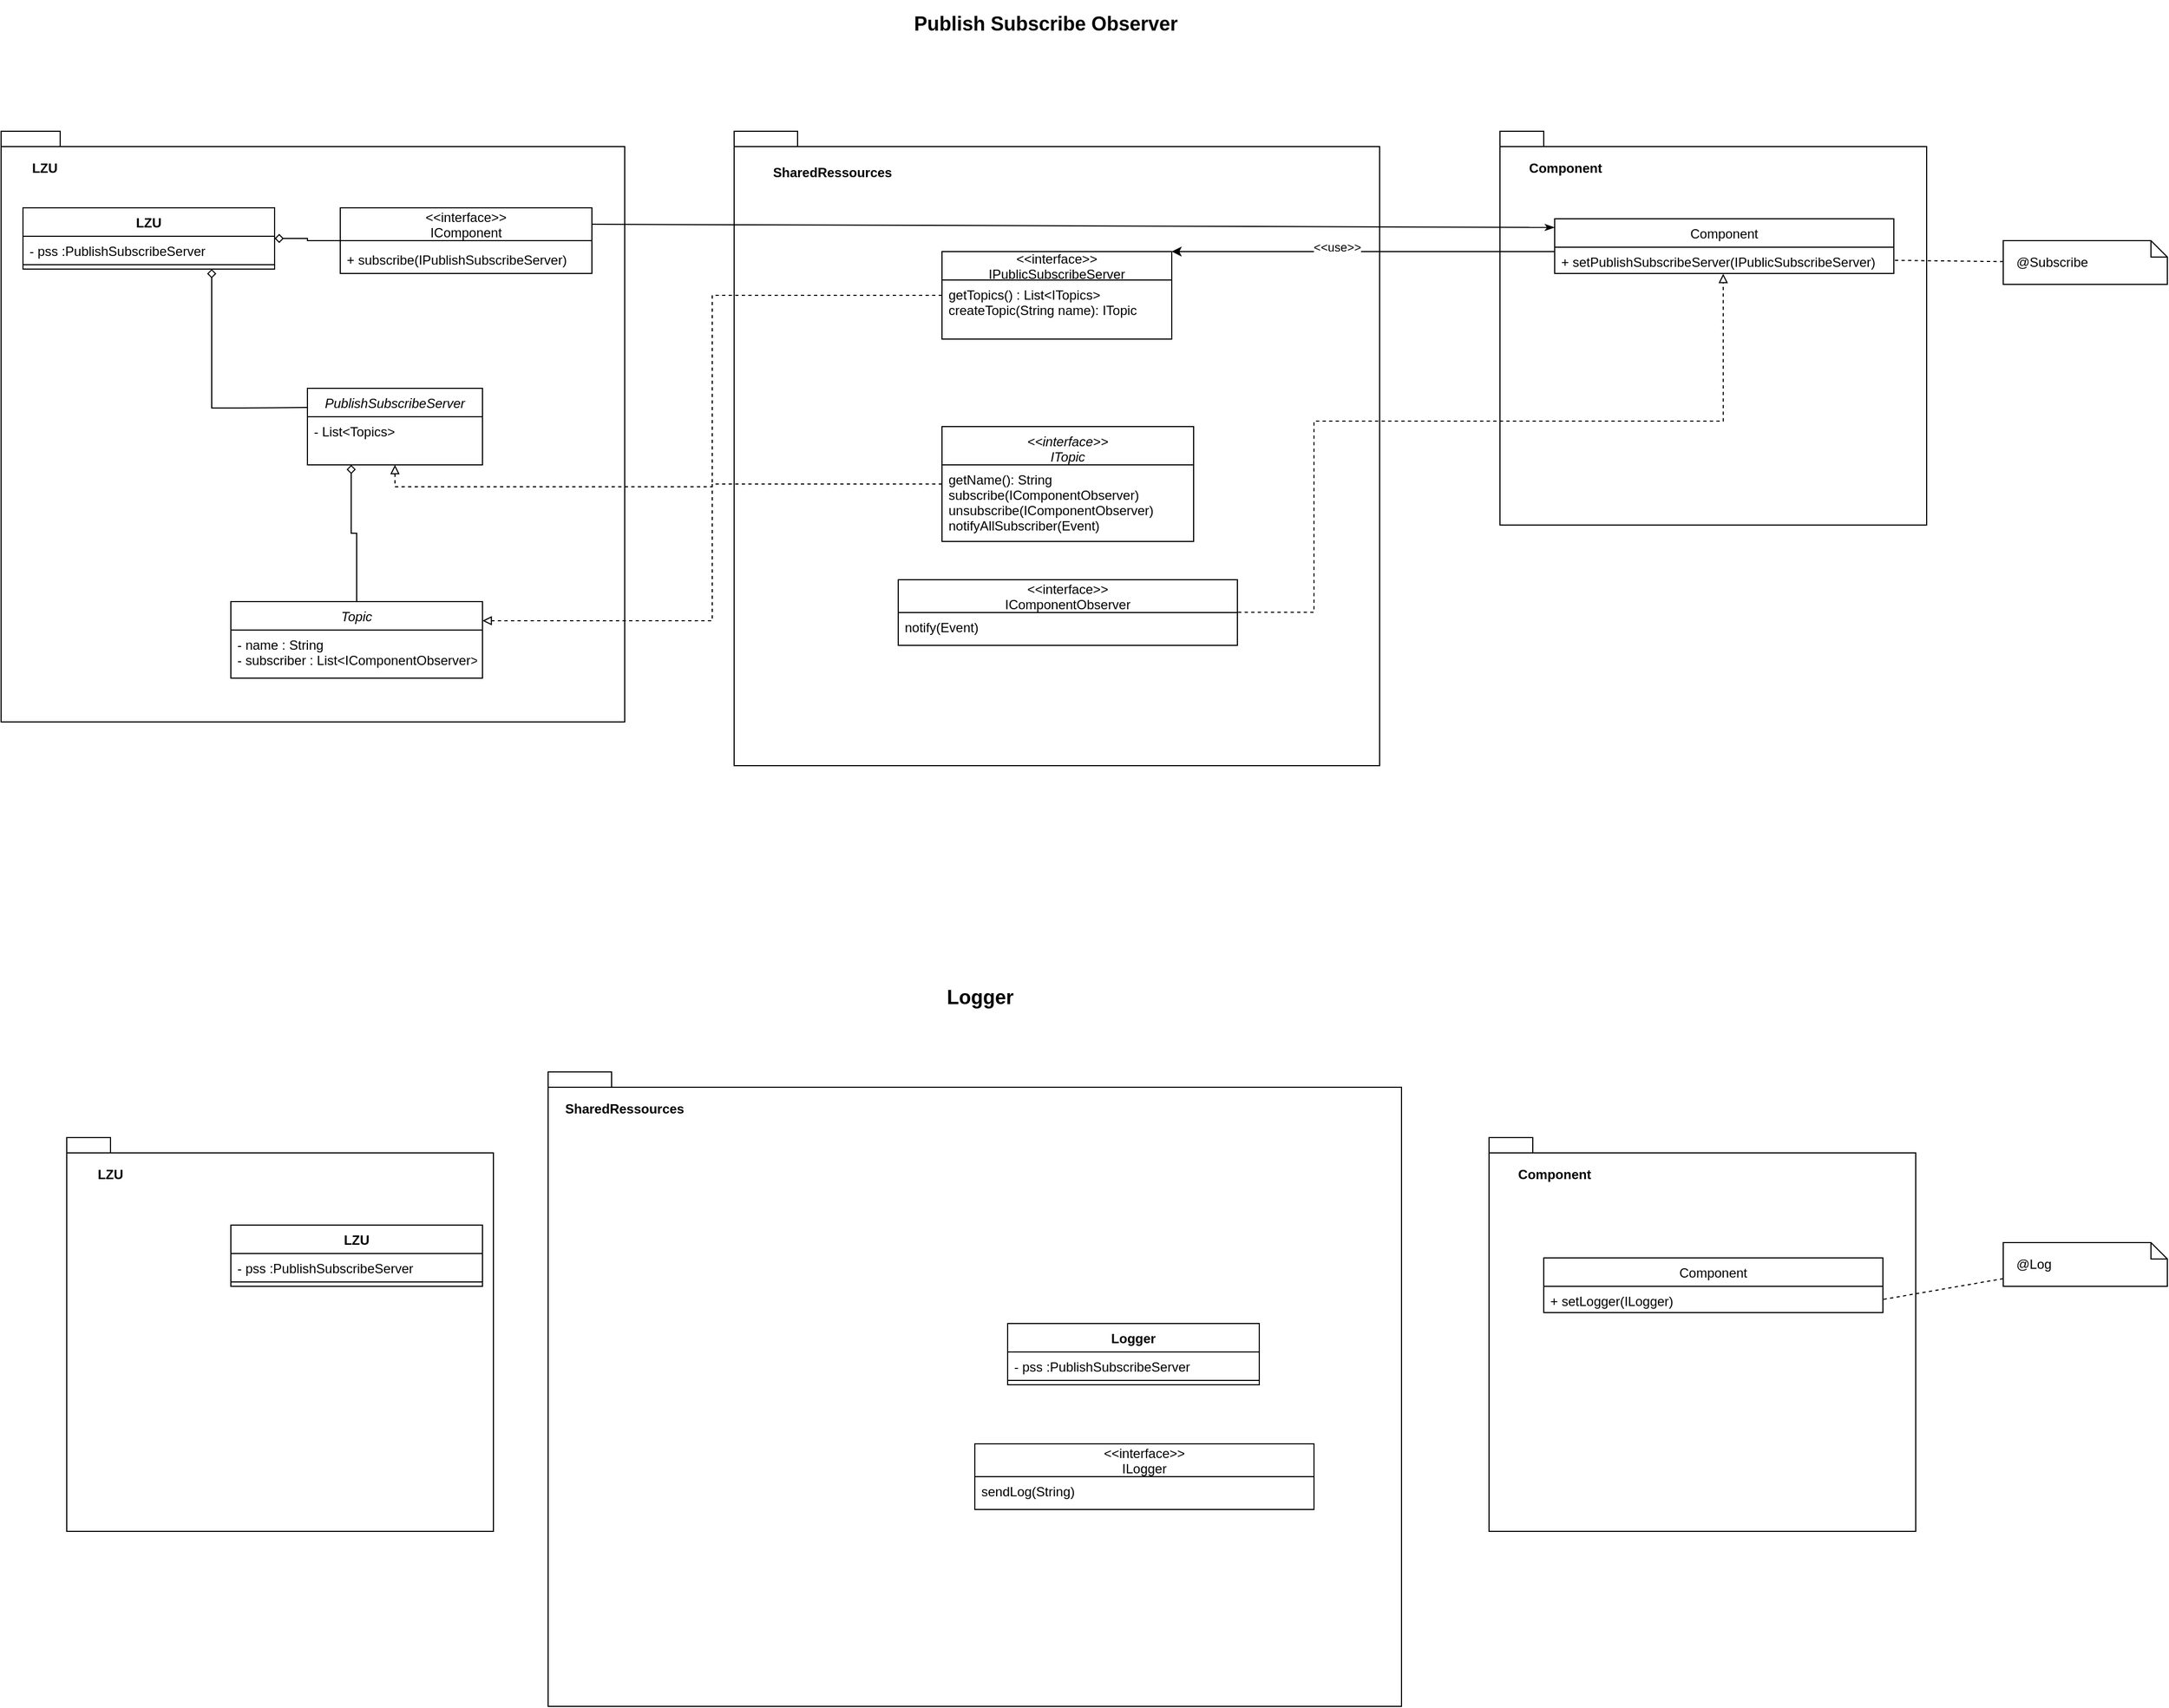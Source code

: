 <mxfile version="13.9.9" type="device"><diagram id="C5RBs43oDa-KdzZeNtuy" name="Page-1"><mxGraphModel dx="2705" dy="1915" grid="1" gridSize="10" guides="1" tooltips="1" connect="1" arrows="1" fold="1" page="1" pageScale="1" pageWidth="827" pageHeight="1169" math="0" shadow="0"><root><mxCell id="WIyWlLk6GJQsqaUBKTNV-0"/><mxCell id="WIyWlLk6GJQsqaUBKTNV-1" parent="WIyWlLk6GJQsqaUBKTNV-0"/><mxCell id="X-24E97e-l4jua4062h0-36" value="" style="shape=folder;fontStyle=1;spacingTop=10;tabWidth=40;tabHeight=14;tabPosition=left;html=1;" vertex="1" parent="WIyWlLk6GJQsqaUBKTNV-1"><mxGeometry x="110" y="790" width="780" height="580" as="geometry"/></mxCell><mxCell id="BnRKgFzPr5pJVzJvPGHO-8" value="" style="shape=folder;fontStyle=1;spacingTop=10;tabWidth=40;tabHeight=14;tabPosition=left;html=1;" parent="WIyWlLk6GJQsqaUBKTNV-1" vertex="1"><mxGeometry x="980" y="-70" width="390" height="360" as="geometry"/></mxCell><mxCell id="BnRKgFzPr5pJVzJvPGHO-5" value="" style="shape=folder;fontStyle=1;spacingTop=10;tabWidth=40;tabHeight=14;tabPosition=left;html=1;" parent="WIyWlLk6GJQsqaUBKTNV-1" vertex="1"><mxGeometry x="280" y="-70" width="590" height="580" as="geometry"/></mxCell><mxCell id="BnRKgFzPr5pJVzJvPGHO-2" value="" style="shape=folder;fontStyle=1;spacingTop=10;tabWidth=40;tabHeight=14;tabPosition=left;html=1;" parent="WIyWlLk6GJQsqaUBKTNV-1" vertex="1"><mxGeometry x="-390" y="-70" width="570" height="540" as="geometry"/></mxCell><mxCell id="zkfFHV4jXpPFQw0GAbJ--0" value="PublishSubscribeServer" style="swimlane;fontStyle=2;align=center;verticalAlign=top;childLayout=stackLayout;horizontal=1;startSize=26;horizontalStack=0;resizeParent=1;resizeLast=0;collapsible=1;marginBottom=0;rounded=0;shadow=0;strokeWidth=1;" parent="WIyWlLk6GJQsqaUBKTNV-1" vertex="1"><mxGeometry x="-110" y="165" width="160" height="70" as="geometry"><mxRectangle x="230" y="140" width="160" height="26" as="alternateBounds"/></mxGeometry></mxCell><mxCell id="zkfFHV4jXpPFQw0GAbJ--1" value="- List&lt;Topics&gt;" style="text;align=left;verticalAlign=top;spacingLeft=4;spacingRight=4;overflow=hidden;rotatable=0;points=[[0,0.5],[1,0.5]];portConstraint=eastwest;" parent="zkfFHV4jXpPFQw0GAbJ--0" vertex="1"><mxGeometry y="26" width="160" height="26" as="geometry"/></mxCell><mxCell id="Ol4nu-5KgkOhucdj2avy-14" style="edgeStyle=orthogonalEdgeStyle;rounded=0;orthogonalLoop=1;jettySize=auto;html=1;entryX=0.5;entryY=1;entryDx=0;entryDy=0;startArrow=none;startFill=0;endArrow=block;endFill=0;dashed=1;" parent="WIyWlLk6GJQsqaUBKTNV-1" source="Ol4nu-5KgkOhucdj2avy-10" target="zkfFHV4jXpPFQw0GAbJ--0" edge="1"><mxGeometry relative="1" as="geometry"/></mxCell><mxCell id="Ol4nu-5KgkOhucdj2avy-10" value="&lt;&lt;interface&gt;&gt;&#10;IPublicSubscribeServer" style="swimlane;fontStyle=0;childLayout=stackLayout;horizontal=1;startSize=26;fillColor=none;horizontalStack=0;resizeParent=1;resizeParentMax=0;resizeLast=0;collapsible=1;marginBottom=0;" parent="WIyWlLk6GJQsqaUBKTNV-1" vertex="1"><mxGeometry x="470" y="40" width="210" height="80" as="geometry"/></mxCell><mxCell id="Ol4nu-5KgkOhucdj2avy-11" value="getTopics() : List&lt;ITopics&gt;&#10;createTopic(String name): ITopic&#10;" style="text;strokeColor=none;fillColor=none;align=left;verticalAlign=top;spacingLeft=4;spacingRight=4;overflow=hidden;rotatable=0;points=[[0,0.5],[1,0.5]];portConstraint=eastwest;" parent="Ol4nu-5KgkOhucdj2avy-10" vertex="1"><mxGeometry y="26" width="210" height="54" as="geometry"/></mxCell><mxCell id="Ol4nu-5KgkOhucdj2avy-15" value="Topic" style="swimlane;fontStyle=2;align=center;verticalAlign=top;childLayout=stackLayout;horizontal=1;startSize=26;horizontalStack=0;resizeParent=1;resizeLast=0;collapsible=1;marginBottom=0;rounded=0;shadow=0;strokeWidth=1;" parent="WIyWlLk6GJQsqaUBKTNV-1" vertex="1"><mxGeometry x="-180" y="360" width="230" height="70" as="geometry"><mxRectangle x="230" y="140" width="160" height="26" as="alternateBounds"/></mxGeometry></mxCell><mxCell id="Ol4nu-5KgkOhucdj2avy-16" value="- name : String&#10;- subscriber : List&lt;IComponentObserver&gt;&#10;&#10;Topic(name : String)" style="text;align=left;verticalAlign=top;spacingLeft=4;spacingRight=4;overflow=hidden;rotatable=0;points=[[0,0.5],[1,0.5]];portConstraint=eastwest;" parent="Ol4nu-5KgkOhucdj2avy-15" vertex="1"><mxGeometry y="26" width="230" height="44" as="geometry"/></mxCell><mxCell id="Ol4nu-5KgkOhucdj2avy-21" style="edgeStyle=orthogonalEdgeStyle;rounded=0;orthogonalLoop=1;jettySize=auto;html=1;entryX=1;entryY=0.25;entryDx=0;entryDy=0;dashed=1;startArrow=none;startFill=0;endArrow=block;endFill=0;" parent="WIyWlLk6GJQsqaUBKTNV-1" source="Ol4nu-5KgkOhucdj2avy-18" target="Ol4nu-5KgkOhucdj2avy-15" edge="1"><mxGeometry relative="1" as="geometry"/></mxCell><mxCell id="Ol4nu-5KgkOhucdj2avy-18" value="&lt;&lt;interface&gt;&gt;&#10;ITopic" style="swimlane;fontStyle=2;align=center;verticalAlign=top;childLayout=stackLayout;horizontal=1;startSize=35;horizontalStack=0;resizeParent=1;resizeLast=0;collapsible=1;marginBottom=0;rounded=0;shadow=0;strokeWidth=1;" parent="WIyWlLk6GJQsqaUBKTNV-1" vertex="1"><mxGeometry x="470" y="200" width="230" height="105" as="geometry"><mxRectangle x="230" y="140" width="160" height="26" as="alternateBounds"/></mxGeometry></mxCell><mxCell id="Ol4nu-5KgkOhucdj2avy-19" value="getName(): String&#10;subscribe(IComponentObserver)&#10;unsubscribe(IComponentObserver)&#10;notifyAllSubscriber(Event)" style="text;align=left;verticalAlign=top;spacingLeft=4;spacingRight=4;overflow=hidden;rotatable=0;points=[[0,0.5],[1,0.5]];portConstraint=eastwest;" parent="Ol4nu-5KgkOhucdj2avy-18" vertex="1"><mxGeometry y="35" width="230" height="4" as="geometry"/></mxCell><mxCell id="X-24E97e-l4jua4062h0-0" style="edgeStyle=orthogonalEdgeStyle;rounded=0;orthogonalLoop=1;jettySize=auto;html=1;entryX=1;entryY=0;entryDx=0;entryDy=0;exitX=0;exitY=0.5;exitDx=0;exitDy=0;" edge="1" parent="WIyWlLk6GJQsqaUBKTNV-1" source="Ol4nu-5KgkOhucdj2avy-23" target="Ol4nu-5KgkOhucdj2avy-10"><mxGeometry relative="1" as="geometry"><Array as="points"><mxPoint x="1030" y="40"/></Array></mxGeometry></mxCell><mxCell id="X-24E97e-l4jua4062h0-1" value="&amp;lt;&amp;lt;use&amp;gt;&amp;gt;" style="edgeLabel;html=1;align=center;verticalAlign=middle;resizable=0;points=[];" vertex="1" connectable="0" parent="X-24E97e-l4jua4062h0-0"><mxGeometry x="-0.175" y="-2" relative="1" as="geometry"><mxPoint x="-60" y="-2" as="offset"/></mxGeometry></mxCell><mxCell id="Ol4nu-5KgkOhucdj2avy-22" value="Component" style="swimlane;fontStyle=0;childLayout=stackLayout;horizontal=1;startSize=26;fillColor=none;horizontalStack=0;resizeParent=1;resizeParentMax=0;resizeLast=0;collapsible=1;marginBottom=0;" parent="WIyWlLk6GJQsqaUBKTNV-1" vertex="1"><mxGeometry x="1030" y="10" width="310" height="50" as="geometry"/></mxCell><mxCell id="Ol4nu-5KgkOhucdj2avy-23" value="+ setPublishSubscribeServer(IPublicSubscribeServer)" style="text;strokeColor=none;fillColor=none;align=left;verticalAlign=top;spacingLeft=4;spacingRight=4;overflow=hidden;rotatable=0;points=[[0,0.5],[1,0.5]];portConstraint=eastwest;" parent="Ol4nu-5KgkOhucdj2avy-22" vertex="1"><mxGeometry y="26" width="310" height="24" as="geometry"/></mxCell><mxCell id="Ol4nu-5KgkOhucdj2avy-31" style="edgeStyle=orthogonalEdgeStyle;rounded=0;orthogonalLoop=1;jettySize=auto;html=1;entryX=0.497;entryY=1.013;entryDx=0;entryDy=0;entryPerimeter=0;dashed=1;startArrow=none;startFill=0;endArrow=block;endFill=0;exitX=1.002;exitY=-0.007;exitDx=0;exitDy=0;exitPerimeter=0;" parent="WIyWlLk6GJQsqaUBKTNV-1" source="Ol4nu-5KgkOhucdj2avy-30" target="Ol4nu-5KgkOhucdj2avy-23" edge="1"><mxGeometry relative="1" as="geometry"><Array as="points"><mxPoint x="810" y="370"/><mxPoint x="810" y="195"/><mxPoint x="1184" y="195"/></Array></mxGeometry></mxCell><mxCell id="Ol4nu-5KgkOhucdj2avy-29" value="&lt;&lt;interface&gt;&gt;&#10;IComponentObserver" style="swimlane;fontStyle=0;childLayout=stackLayout;horizontal=1;startSize=30;fillColor=none;horizontalStack=0;resizeParent=1;resizeParentMax=0;resizeLast=0;collapsible=1;marginBottom=0;" parent="WIyWlLk6GJQsqaUBKTNV-1" vertex="1"><mxGeometry x="430" y="340" width="310" height="60" as="geometry"/></mxCell><mxCell id="Ol4nu-5KgkOhucdj2avy-30" value="notify(Event)" style="text;strokeColor=none;fillColor=none;align=left;verticalAlign=top;spacingLeft=4;spacingRight=4;overflow=hidden;rotatable=0;points=[[0,0.5],[1,0.5]];portConstraint=eastwest;" parent="Ol4nu-5KgkOhucdj2avy-29" vertex="1"><mxGeometry y="30" width="310" height="30" as="geometry"/></mxCell><mxCell id="X-24E97e-l4jua4062h0-59" style="edgeStyle=orthogonalEdgeStyle;rounded=0;orthogonalLoop=1;jettySize=auto;html=1;entryX=0;entryY=0.25;entryDx=0;entryDy=0;startArrow=diamond;startFill=0;endArrow=none;endFill=0;fontSize=18;exitX=0.75;exitY=1;exitDx=0;exitDy=0;" edge="1" parent="WIyWlLk6GJQsqaUBKTNV-1" source="Ol4nu-5KgkOhucdj2avy-32" target="zkfFHV4jXpPFQw0GAbJ--0"><mxGeometry relative="1" as="geometry"><mxPoint x="-170" y="60" as="sourcePoint"/><Array as="points"><mxPoint x="-197" y="183"/><mxPoint x="-170" y="183"/></Array></mxGeometry></mxCell><mxCell id="X-24E97e-l4jua4062h0-60" style="edgeStyle=orthogonalEdgeStyle;rounded=0;orthogonalLoop=1;jettySize=auto;html=1;entryX=0;entryY=0.5;entryDx=0;entryDy=0;startArrow=diamond;startFill=0;endArrow=none;endFill=0;fontSize=18;" edge="1" parent="WIyWlLk6GJQsqaUBKTNV-1" source="Ol4nu-5KgkOhucdj2avy-32" target="X-24E97e-l4jua4062h0-57"><mxGeometry relative="1" as="geometry"/></mxCell><mxCell id="Ol4nu-5KgkOhucdj2avy-32" value="LZU" style="swimlane;fontStyle=1;align=center;verticalAlign=top;childLayout=stackLayout;horizontal=1;startSize=26;horizontalStack=0;resizeParent=1;resizeParentMax=0;resizeLast=0;collapsible=1;marginBottom=0;" parent="WIyWlLk6GJQsqaUBKTNV-1" vertex="1"><mxGeometry x="-370" width="230" height="56" as="geometry"/></mxCell><mxCell id="Ol4nu-5KgkOhucdj2avy-33" value="- pss :PublishSubscribeServer" style="text;strokeColor=none;fillColor=none;align=left;verticalAlign=top;spacingLeft=4;spacingRight=4;overflow=hidden;rotatable=0;points=[[0,0.5],[1,0.5]];portConstraint=eastwest;" parent="Ol4nu-5KgkOhucdj2avy-32" vertex="1"><mxGeometry y="26" width="230" height="22" as="geometry"/></mxCell><mxCell id="Ol4nu-5KgkOhucdj2avy-34" value="" style="line;strokeWidth=1;fillColor=none;align=left;verticalAlign=middle;spacingTop=-1;spacingLeft=3;spacingRight=3;rotatable=0;labelPosition=right;points=[];portConstraint=eastwest;" parent="Ol4nu-5KgkOhucdj2avy-32" vertex="1"><mxGeometry y="48" width="230" height="8" as="geometry"/></mxCell><mxCell id="Ol4nu-5KgkOhucdj2avy-36" style="rounded=0;orthogonalLoop=1;jettySize=auto;html=1;entryX=0;entryY=0.159;entryDx=0;entryDy=0;startArrow=none;startFill=0;endArrow=classicThin;endFill=1;exitX=1;exitY=0.25;exitDx=0;exitDy=0;entryPerimeter=0;" parent="WIyWlLk6GJQsqaUBKTNV-1" source="X-24E97e-l4jua4062h0-57" target="Ol4nu-5KgkOhucdj2avy-22" edge="1"><mxGeometry relative="1" as="geometry"/></mxCell><mxCell id="BnRKgFzPr5pJVzJvPGHO-6" value="SharedRessources" style="text;align=center;fontStyle=1;verticalAlign=middle;spacingLeft=3;spacingRight=3;strokeColor=none;rotatable=0;points=[[0,0.5],[1,0.5]];portConstraint=eastwest;" parent="WIyWlLk6GJQsqaUBKTNV-1" vertex="1"><mxGeometry x="330" y="-46" width="80" height="26" as="geometry"/></mxCell><mxCell id="BnRKgFzPr5pJVzJvPGHO-7" value="LZU" style="text;align=center;fontStyle=1;verticalAlign=middle;spacingLeft=3;spacingRight=3;strokeColor=none;rotatable=0;points=[[0,0.5],[1,0.5]];portConstraint=eastwest;" parent="WIyWlLk6GJQsqaUBKTNV-1" vertex="1"><mxGeometry x="-390" y="-50" width="80" height="26" as="geometry"/></mxCell><mxCell id="BnRKgFzPr5pJVzJvPGHO-9" value="Component" style="text;align=center;fontStyle=1;verticalAlign=middle;spacingLeft=3;spacingRight=3;strokeColor=none;rotatable=0;points=[[0,0.5],[1,0.5]];portConstraint=eastwest;" parent="WIyWlLk6GJQsqaUBKTNV-1" vertex="1"><mxGeometry x="1000" y="-50" width="80" height="26" as="geometry"/></mxCell><mxCell id="X-24E97e-l4jua4062h0-3" style="edgeStyle=orthogonalEdgeStyle;rounded=0;orthogonalLoop=1;jettySize=auto;html=1;startArrow=diamond;startFill=0;endArrow=none;endFill=0;exitX=0.25;exitY=1;exitDx=0;exitDy=0;entryX=0.5;entryY=0;entryDx=0;entryDy=0;" edge="1" parent="WIyWlLk6GJQsqaUBKTNV-1" source="zkfFHV4jXpPFQw0GAbJ--0" target="Ol4nu-5KgkOhucdj2avy-15"><mxGeometry relative="1" as="geometry"/></mxCell><mxCell id="X-24E97e-l4jua4062h0-4" value="" style="shape=folder;fontStyle=1;spacingTop=10;tabWidth=40;tabHeight=14;tabPosition=left;html=1;" vertex="1" parent="WIyWlLk6GJQsqaUBKTNV-1"><mxGeometry x="970" y="850" width="390" height="360" as="geometry"/></mxCell><mxCell id="X-24E97e-l4jua4062h0-6" value="" style="shape=folder;fontStyle=1;spacingTop=10;tabWidth=40;tabHeight=14;tabPosition=left;html=1;" vertex="1" parent="WIyWlLk6GJQsqaUBKTNV-1"><mxGeometry x="-330" y="850" width="390" height="360" as="geometry"/></mxCell><mxCell id="X-24E97e-l4jua4062h0-19" value="Component" style="swimlane;fontStyle=0;childLayout=stackLayout;horizontal=1;startSize=26;fillColor=none;horizontalStack=0;resizeParent=1;resizeParentMax=0;resizeLast=0;collapsible=1;marginBottom=0;" vertex="1" parent="WIyWlLk6GJQsqaUBKTNV-1"><mxGeometry x="1020" y="960" width="310" height="50" as="geometry"/></mxCell><mxCell id="X-24E97e-l4jua4062h0-20" value="+ setLogger(ILogger)" style="text;strokeColor=none;fillColor=none;align=left;verticalAlign=top;spacingLeft=4;spacingRight=4;overflow=hidden;rotatable=0;points=[[0,0.5],[1,0.5]];portConstraint=eastwest;" vertex="1" parent="X-24E97e-l4jua4062h0-19"><mxGeometry y="26" width="310" height="24" as="geometry"/></mxCell><mxCell id="X-24E97e-l4jua4062h0-24" value="LZU" style="swimlane;fontStyle=1;align=center;verticalAlign=top;childLayout=stackLayout;horizontal=1;startSize=26;horizontalStack=0;resizeParent=1;resizeParentMax=0;resizeLast=0;collapsible=1;marginBottom=0;" vertex="1" parent="WIyWlLk6GJQsqaUBKTNV-1"><mxGeometry x="-180" y="930" width="230" height="56" as="geometry"/></mxCell><mxCell id="X-24E97e-l4jua4062h0-25" value="- pss :PublishSubscribeServer" style="text;strokeColor=none;fillColor=none;align=left;verticalAlign=top;spacingLeft=4;spacingRight=4;overflow=hidden;rotatable=0;points=[[0,0.5],[1,0.5]];portConstraint=eastwest;" vertex="1" parent="X-24E97e-l4jua4062h0-24"><mxGeometry y="26" width="230" height="22" as="geometry"/></mxCell><mxCell id="X-24E97e-l4jua4062h0-26" value="" style="line;strokeWidth=1;fillColor=none;align=left;verticalAlign=middle;spacingTop=-1;spacingLeft=3;spacingRight=3;rotatable=0;labelPosition=right;points=[];portConstraint=eastwest;" vertex="1" parent="X-24E97e-l4jua4062h0-24"><mxGeometry y="48" width="230" height="8" as="geometry"/></mxCell><mxCell id="X-24E97e-l4jua4062h0-29" value="SharedRessources" style="text;align=center;fontStyle=1;verticalAlign=middle;spacingLeft=3;spacingRight=3;strokeColor=none;rotatable=0;points=[[0,0.5],[1,0.5]];portConstraint=eastwest;" vertex="1" parent="WIyWlLk6GJQsqaUBKTNV-1"><mxGeometry x="140" y="810" width="80" height="26" as="geometry"/></mxCell><mxCell id="X-24E97e-l4jua4062h0-30" value="LZU" style="text;align=center;fontStyle=1;verticalAlign=middle;spacingLeft=3;spacingRight=3;strokeColor=none;rotatable=0;points=[[0,0.5],[1,0.5]];portConstraint=eastwest;" vertex="1" parent="WIyWlLk6GJQsqaUBKTNV-1"><mxGeometry x="-330" y="870" width="80" height="26" as="geometry"/></mxCell><mxCell id="X-24E97e-l4jua4062h0-31" value="Component" style="text;align=center;fontStyle=1;verticalAlign=middle;spacingLeft=3;spacingRight=3;strokeColor=none;rotatable=0;points=[[0,0.5],[1,0.5]];portConstraint=eastwest;" vertex="1" parent="WIyWlLk6GJQsqaUBKTNV-1"><mxGeometry x="990" y="870" width="80" height="26" as="geometry"/></mxCell><mxCell id="X-24E97e-l4jua4062h0-44" style="rounded=0;orthogonalLoop=1;jettySize=auto;html=1;entryX=1;entryY=0.5;entryDx=0;entryDy=0;startArrow=none;startFill=0;endArrow=none;endFill=0;dashed=1;" edge="1" parent="WIyWlLk6GJQsqaUBKTNV-1" source="X-24E97e-l4jua4062h0-41" target="Ol4nu-5KgkOhucdj2avy-23"><mxGeometry relative="1" as="geometry"/></mxCell><mxCell id="X-24E97e-l4jua4062h0-41" value="@Subscribe" style="shape=note;size=15;align=left;spacingLeft=10;html=1;whiteSpace=wrap;" vertex="1" parent="WIyWlLk6GJQsqaUBKTNV-1"><mxGeometry x="1440" y="30" width="150" height="40" as="geometry"/></mxCell><mxCell id="X-24E97e-l4jua4062h0-46" style="edgeStyle=none;rounded=0;orthogonalLoop=1;jettySize=auto;html=1;entryX=1;entryY=0.5;entryDx=0;entryDy=0;dashed=1;startArrow=none;startFill=0;endArrow=none;endFill=0;" edge="1" parent="WIyWlLk6GJQsqaUBKTNV-1" source="X-24E97e-l4jua4062h0-45" target="X-24E97e-l4jua4062h0-20"><mxGeometry relative="1" as="geometry"/></mxCell><mxCell id="X-24E97e-l4jua4062h0-45" value="@Log" style="shape=note;size=15;align=left;spacingLeft=10;html=1;whiteSpace=wrap;" vertex="1" parent="WIyWlLk6GJQsqaUBKTNV-1"><mxGeometry x="1440" y="946" width="150" height="40" as="geometry"/></mxCell><mxCell id="X-24E97e-l4jua4062h0-47" value="&lt;&lt;interface&gt;&gt;&#10;ILogger" style="swimlane;fontStyle=0;childLayout=stackLayout;horizontal=1;startSize=30;fillColor=none;horizontalStack=0;resizeParent=1;resizeParentMax=0;resizeLast=0;collapsible=1;marginBottom=0;" vertex="1" parent="WIyWlLk6GJQsqaUBKTNV-1"><mxGeometry x="500" y="1130" width="310" height="60" as="geometry"/></mxCell><mxCell id="X-24E97e-l4jua4062h0-48" value="sendLog(String)" style="text;strokeColor=none;fillColor=none;align=left;verticalAlign=top;spacingLeft=4;spacingRight=4;overflow=hidden;rotatable=0;points=[[0,0.5],[1,0.5]];portConstraint=eastwest;" vertex="1" parent="X-24E97e-l4jua4062h0-47"><mxGeometry y="30" width="310" height="30" as="geometry"/></mxCell><mxCell id="X-24E97e-l4jua4062h0-49" value="Logger" style="swimlane;fontStyle=1;align=center;verticalAlign=top;childLayout=stackLayout;horizontal=1;startSize=26;horizontalStack=0;resizeParent=1;resizeParentMax=0;resizeLast=0;collapsible=1;marginBottom=0;" vertex="1" parent="WIyWlLk6GJQsqaUBKTNV-1"><mxGeometry x="530" y="1020" width="230" height="56" as="geometry"/></mxCell><mxCell id="X-24E97e-l4jua4062h0-50" value="- pss :PublishSubscribeServer" style="text;strokeColor=none;fillColor=none;align=left;verticalAlign=top;spacingLeft=4;spacingRight=4;overflow=hidden;rotatable=0;points=[[0,0.5],[1,0.5]];portConstraint=eastwest;" vertex="1" parent="X-24E97e-l4jua4062h0-49"><mxGeometry y="26" width="230" height="22" as="geometry"/></mxCell><mxCell id="X-24E97e-l4jua4062h0-51" value="" style="line;strokeWidth=1;fillColor=none;align=left;verticalAlign=middle;spacingTop=-1;spacingLeft=3;spacingRight=3;rotatable=0;labelPosition=right;points=[];portConstraint=eastwest;" vertex="1" parent="X-24E97e-l4jua4062h0-49"><mxGeometry y="48" width="230" height="8" as="geometry"/></mxCell><mxCell id="X-24E97e-l4jua4062h0-55" value="Publish Subscribe Observer" style="text;align=center;fontStyle=1;verticalAlign=middle;spacingLeft=3;spacingRight=3;strokeColor=none;rotatable=0;points=[[0,0.5],[1,0.5]];portConstraint=eastwest;fontSize=18;" vertex="1" parent="WIyWlLk6GJQsqaUBKTNV-1"><mxGeometry x="380" y="-190" width="370" height="40" as="geometry"/></mxCell><mxCell id="X-24E97e-l4jua4062h0-56" value="Logger" style="text;align=center;fontStyle=1;verticalAlign=middle;spacingLeft=3;spacingRight=3;strokeColor=none;rotatable=0;points=[[0,0.5],[1,0.5]];portConstraint=eastwest;fontSize=18;" vertex="1" parent="WIyWlLk6GJQsqaUBKTNV-1"><mxGeometry x="320" y="700" width="370" height="40" as="geometry"/></mxCell><mxCell id="X-24E97e-l4jua4062h0-57" value="&lt;&lt;interface&gt;&gt;&#10;IComponent" style="swimlane;fontStyle=0;childLayout=stackLayout;horizontal=1;startSize=30;fillColor=none;horizontalStack=0;resizeParent=1;resizeParentMax=0;resizeLast=0;collapsible=1;marginBottom=0;" vertex="1" parent="WIyWlLk6GJQsqaUBKTNV-1"><mxGeometry x="-80" width="230" height="60" as="geometry"/></mxCell><mxCell id="X-24E97e-l4jua4062h0-61" value="+ subscribe(IPublishSubscribeServer)" style="text;align=left;verticalAlign=top;spacingLeft=4;spacingRight=4;overflow=hidden;rotatable=0;points=[[0,0.5],[1,0.5]];portConstraint=eastwest;" vertex="1" parent="WIyWlLk6GJQsqaUBKTNV-1"><mxGeometry x="-80" y="34" width="220" height="26" as="geometry"/></mxCell></root></mxGraphModel></diagram></mxfile>